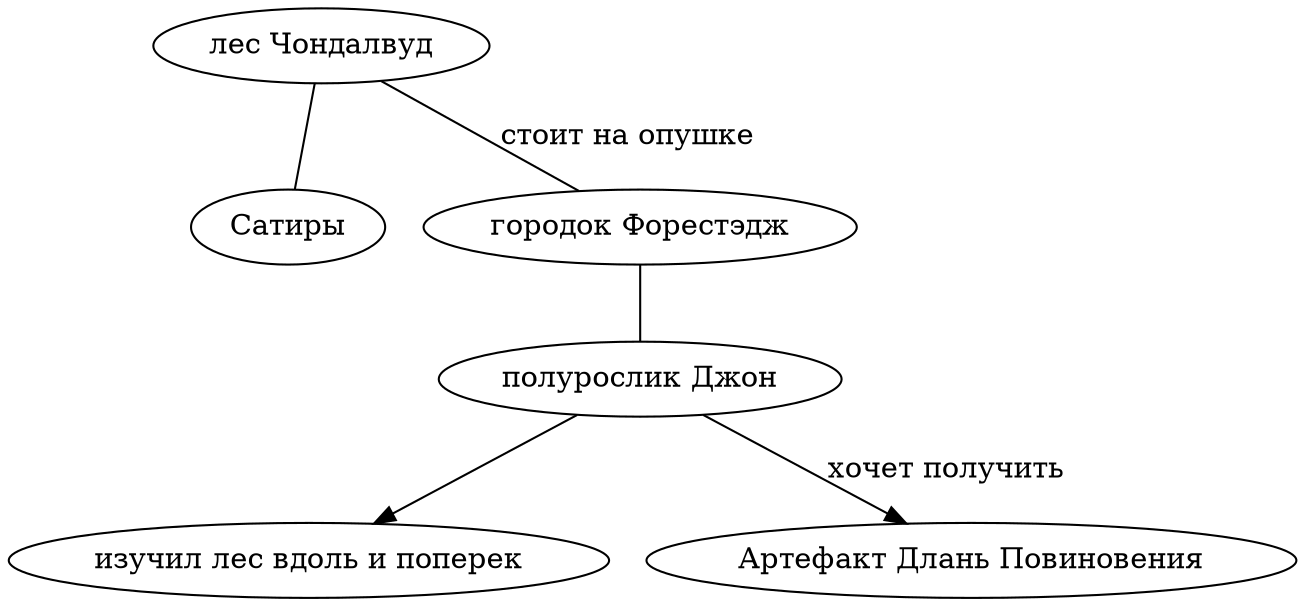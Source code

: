 digraph graphname {

//места
"лес Чондалвуд";
"лес Чондалвуд";
//NPC
"Сатиры";
"полурослик Джон";

   "лес Чондалвуд" -> "Сатиры" [dir=none]
   "лес Чондалвуд" -> "городок Форестэдж" [dir=none label="стоит на опушке"]
   "городок Форестэдж" -> "полурослик Джон" [dir=none]
   
   subgraph john
   {"полурослик Джон" -> "изучил лес вдоль и поперек"
   	"полурослик Джон" -> "Артефакт Длань Повиновения" [label="хочет получить"]
   }
  
}



